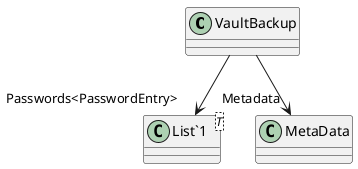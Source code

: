 @startuml
class VaultBackup {
}
class "List`1"<T> {
}
VaultBackup --> "Metadata" MetaData
VaultBackup --> "Passwords<PasswordEntry>" "List`1"
@enduml
